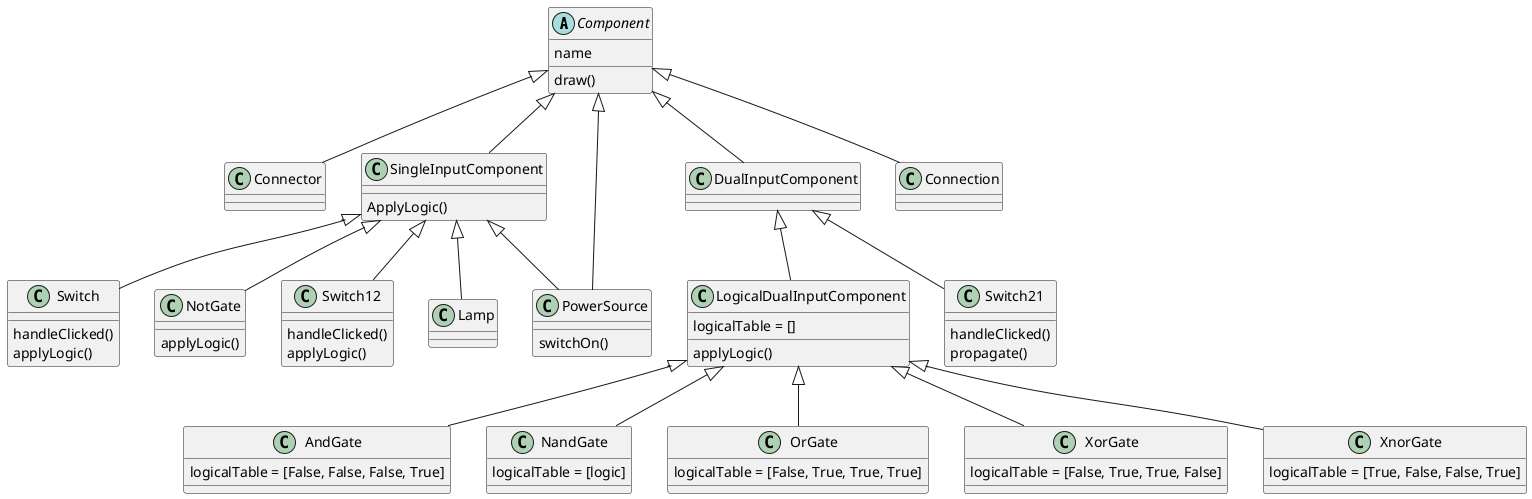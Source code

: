 @startuml 

abstract class Component{
name
draw()
}

class Connector{
}

class SingleInputComponent{
ApplyLogic()
}
class DualInputComponent{
}

class LogicalDualInputComponent{
applyLogic()
logicalTable = []
}

class PowerSource{
switchOn()
}

class Connection

class AndGate{
logicalTable = [False, False, False, True]
}

class NandGate{
logicalTable = [logic]
}

class OrGate{
logicalTable = [False, True, True, True]
}

class Switch{
handleClicked()
applyLogic()
}

class NotGate{
applyLogic()
}

class XorGate{
logicalTable = [False, True, True, False]
}

class XnorGate{
logicalTable = [True, False, False, True]
}

class Switch12{
handleClicked()
applyLogic()
}

class Switch21{
handleClicked()
propagate()
}

class Lamp{
}


Component <|-- SingleInputComponent
Component <|-- DualInputComponent
Component <|-- PowerSource
Component <|-- Connector
Component <|-- Connection

DualInputComponent <|-- Switch21
DualInputComponent <|-- LogicalDualInputComponent
LogicalDualInputComponent <|-- AndGate
LogicalDualInputComponent <|-- NandGate
LogicalDualInputComponent <|-- OrGate
LogicalDualInputComponent <|-- XorGate
LogicalDualInputComponent <|-- XnorGate

SingleInputComponent <|-- Switch
SingleInputComponent <|-- NotGate
SingleInputComponent <|-- PowerSource
SingleInputComponent <|-- Lamp


SingleInputComponent <|-- Switch12

@enduml